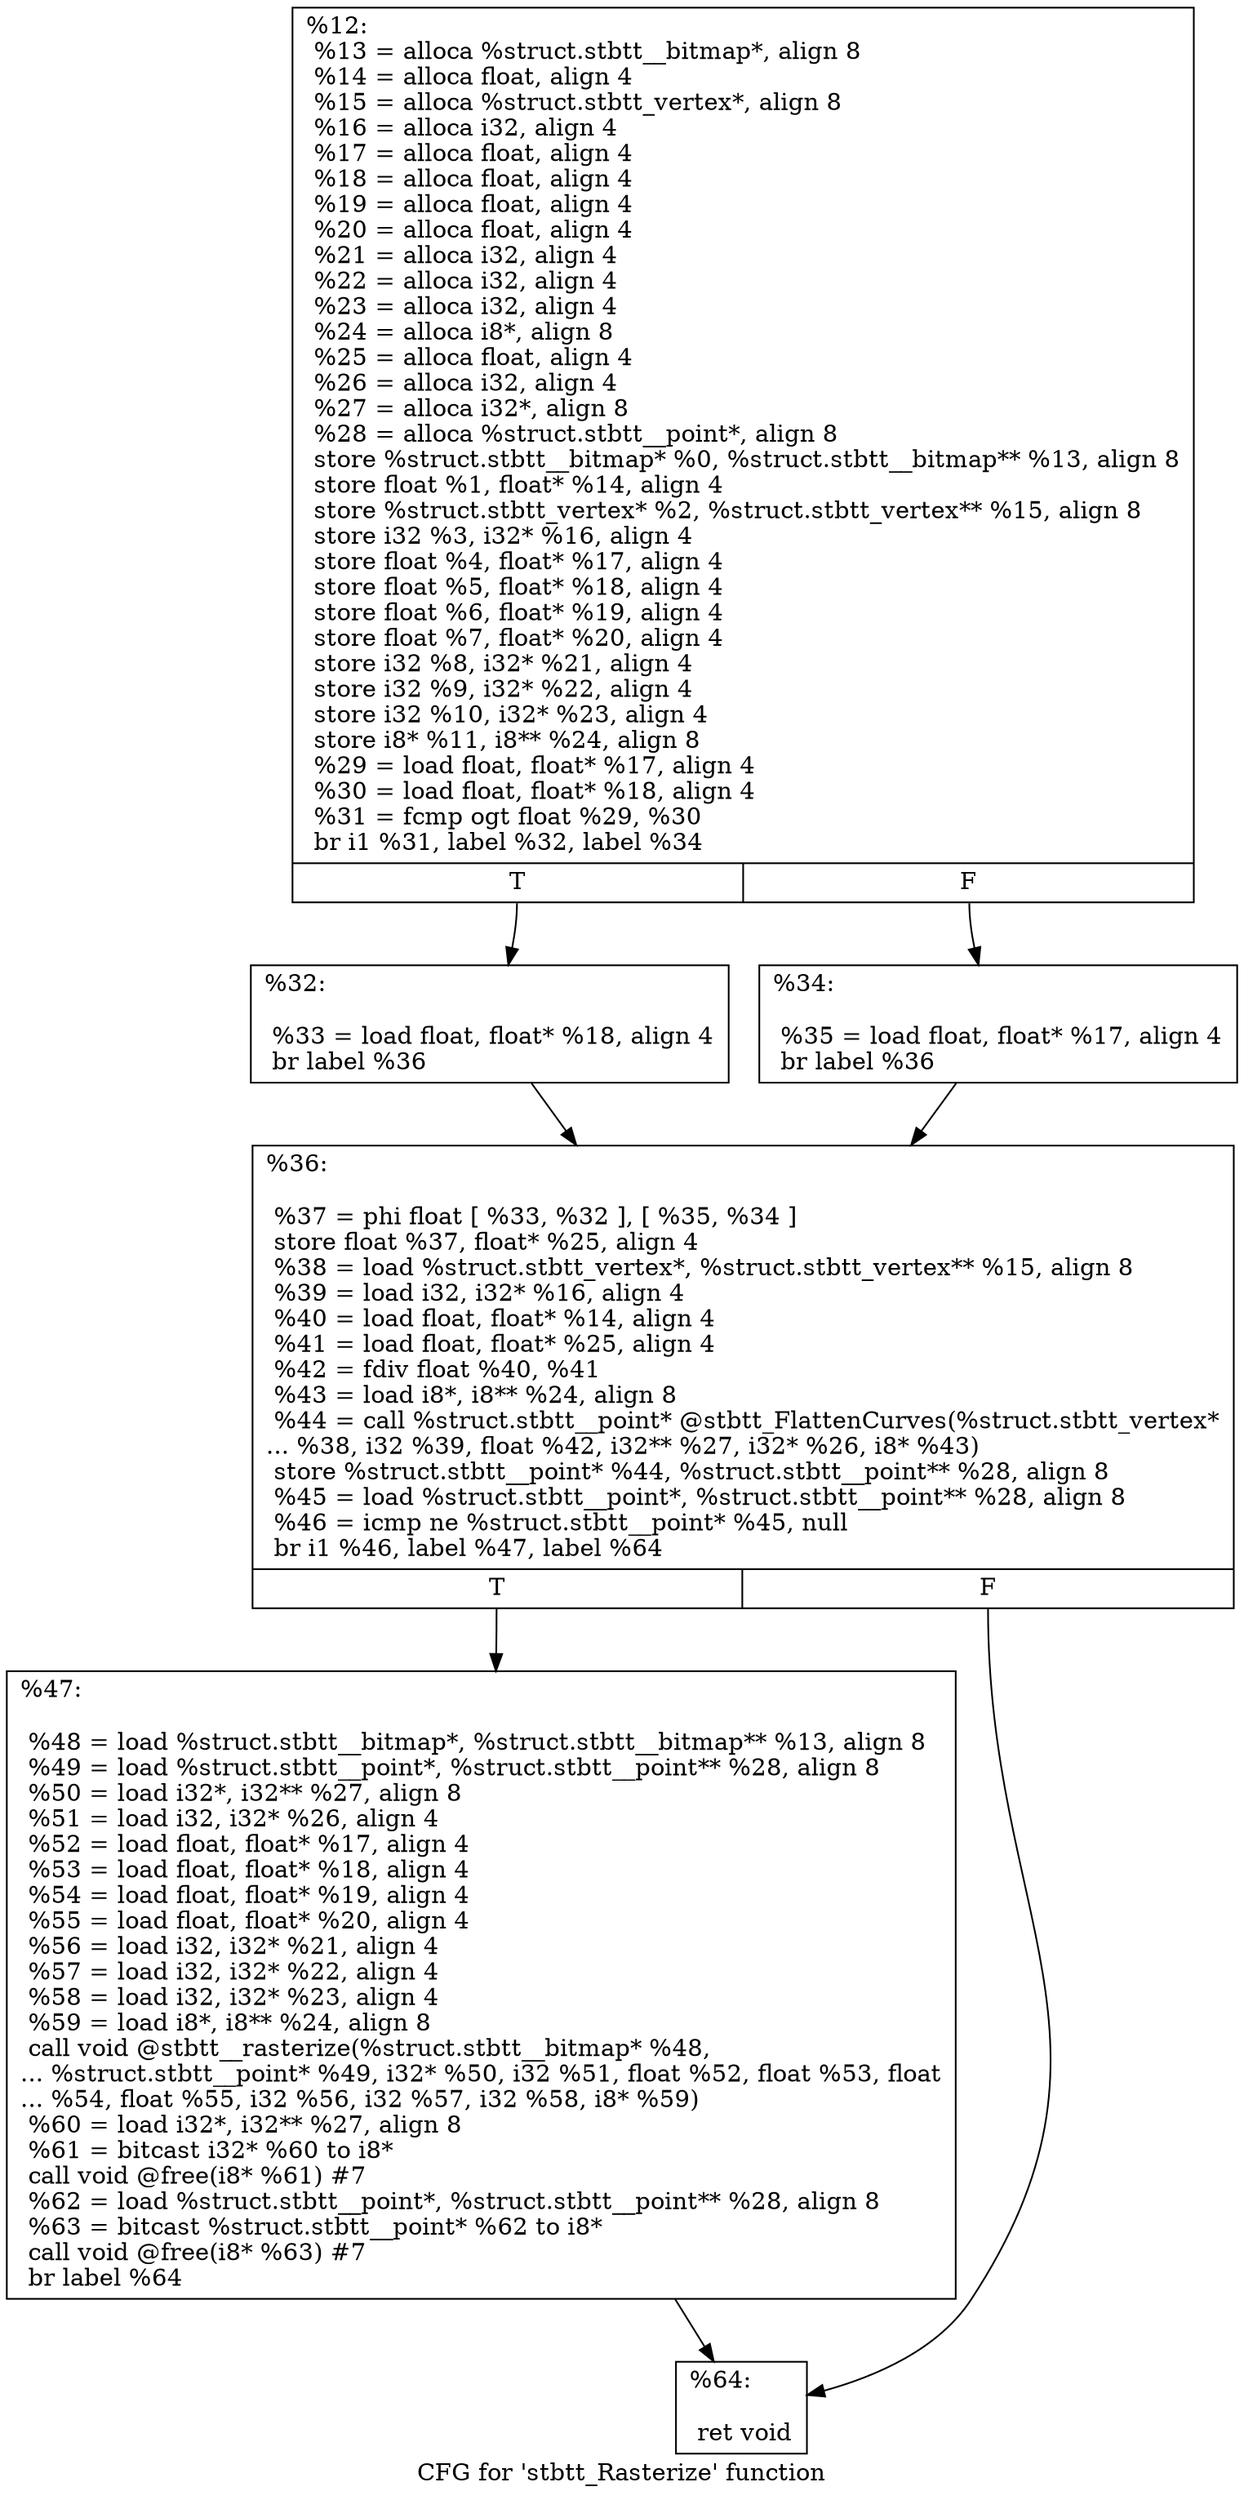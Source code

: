 digraph "CFG for 'stbtt_Rasterize' function" {
	label="CFG for 'stbtt_Rasterize' function";

	Node0x2a2a2a0 [shape=record,label="{%12:\l  %13 = alloca %struct.stbtt__bitmap*, align 8\l  %14 = alloca float, align 4\l  %15 = alloca %struct.stbtt_vertex*, align 8\l  %16 = alloca i32, align 4\l  %17 = alloca float, align 4\l  %18 = alloca float, align 4\l  %19 = alloca float, align 4\l  %20 = alloca float, align 4\l  %21 = alloca i32, align 4\l  %22 = alloca i32, align 4\l  %23 = alloca i32, align 4\l  %24 = alloca i8*, align 8\l  %25 = alloca float, align 4\l  %26 = alloca i32, align 4\l  %27 = alloca i32*, align 8\l  %28 = alloca %struct.stbtt__point*, align 8\l  store %struct.stbtt__bitmap* %0, %struct.stbtt__bitmap** %13, align 8\l  store float %1, float* %14, align 4\l  store %struct.stbtt_vertex* %2, %struct.stbtt_vertex** %15, align 8\l  store i32 %3, i32* %16, align 4\l  store float %4, float* %17, align 4\l  store float %5, float* %18, align 4\l  store float %6, float* %19, align 4\l  store float %7, float* %20, align 4\l  store i32 %8, i32* %21, align 4\l  store i32 %9, i32* %22, align 4\l  store i32 %10, i32* %23, align 4\l  store i8* %11, i8** %24, align 8\l  %29 = load float, float* %17, align 4\l  %30 = load float, float* %18, align 4\l  %31 = fcmp ogt float %29, %30\l  br i1 %31, label %32, label %34\l|{<s0>T|<s1>F}}"];
	Node0x2a2a2a0:s0 -> Node0x2a2b1f0;
	Node0x2a2a2a0:s1 -> Node0x2a2b240;
	Node0x2a2b1f0 [shape=record,label="{%32:\l\l  %33 = load float, float* %18, align 4\l  br label %36\l}"];
	Node0x2a2b1f0 -> Node0x2a28860;
	Node0x2a2b240 [shape=record,label="{%34:\l\l  %35 = load float, float* %17, align 4\l  br label %36\l}"];
	Node0x2a2b240 -> Node0x2a28860;
	Node0x2a28860 [shape=record,label="{%36:\l\l  %37 = phi float [ %33, %32 ], [ %35, %34 ]\l  store float %37, float* %25, align 4\l  %38 = load %struct.stbtt_vertex*, %struct.stbtt_vertex** %15, align 8\l  %39 = load i32, i32* %16, align 4\l  %40 = load float, float* %14, align 4\l  %41 = load float, float* %25, align 4\l  %42 = fdiv float %40, %41\l  %43 = load i8*, i8** %24, align 8\l  %44 = call %struct.stbtt__point* @stbtt_FlattenCurves(%struct.stbtt_vertex*\l... %38, i32 %39, float %42, i32** %27, i32* %26, i8* %43)\l  store %struct.stbtt__point* %44, %struct.stbtt__point** %28, align 8\l  %45 = load %struct.stbtt__point*, %struct.stbtt__point** %28, align 8\l  %46 = icmp ne %struct.stbtt__point* %45, null\l  br i1 %46, label %47, label %64\l|{<s0>T|<s1>F}}"];
	Node0x2a28860:s0 -> Node0x2a2bc70;
	Node0x2a28860:s1 -> Node0x2a2bcc0;
	Node0x2a2bc70 [shape=record,label="{%47:\l\l  %48 = load %struct.stbtt__bitmap*, %struct.stbtt__bitmap** %13, align 8\l  %49 = load %struct.stbtt__point*, %struct.stbtt__point** %28, align 8\l  %50 = load i32*, i32** %27, align 8\l  %51 = load i32, i32* %26, align 4\l  %52 = load float, float* %17, align 4\l  %53 = load float, float* %18, align 4\l  %54 = load float, float* %19, align 4\l  %55 = load float, float* %20, align 4\l  %56 = load i32, i32* %21, align 4\l  %57 = load i32, i32* %22, align 4\l  %58 = load i32, i32* %23, align 4\l  %59 = load i8*, i8** %24, align 8\l  call void @stbtt__rasterize(%struct.stbtt__bitmap* %48,\l... %struct.stbtt__point* %49, i32* %50, i32 %51, float %52, float %53, float\l... %54, float %55, i32 %56, i32 %57, i32 %58, i8* %59)\l  %60 = load i32*, i32** %27, align 8\l  %61 = bitcast i32* %60 to i8*\l  call void @free(i8* %61) #7\l  %62 = load %struct.stbtt__point*, %struct.stbtt__point** %28, align 8\l  %63 = bitcast %struct.stbtt__point* %62 to i8*\l  call void @free(i8* %63) #7\l  br label %64\l}"];
	Node0x2a2bc70 -> Node0x2a2bcc0;
	Node0x2a2bcc0 [shape=record,label="{%64:\l\l  ret void\l}"];
}
